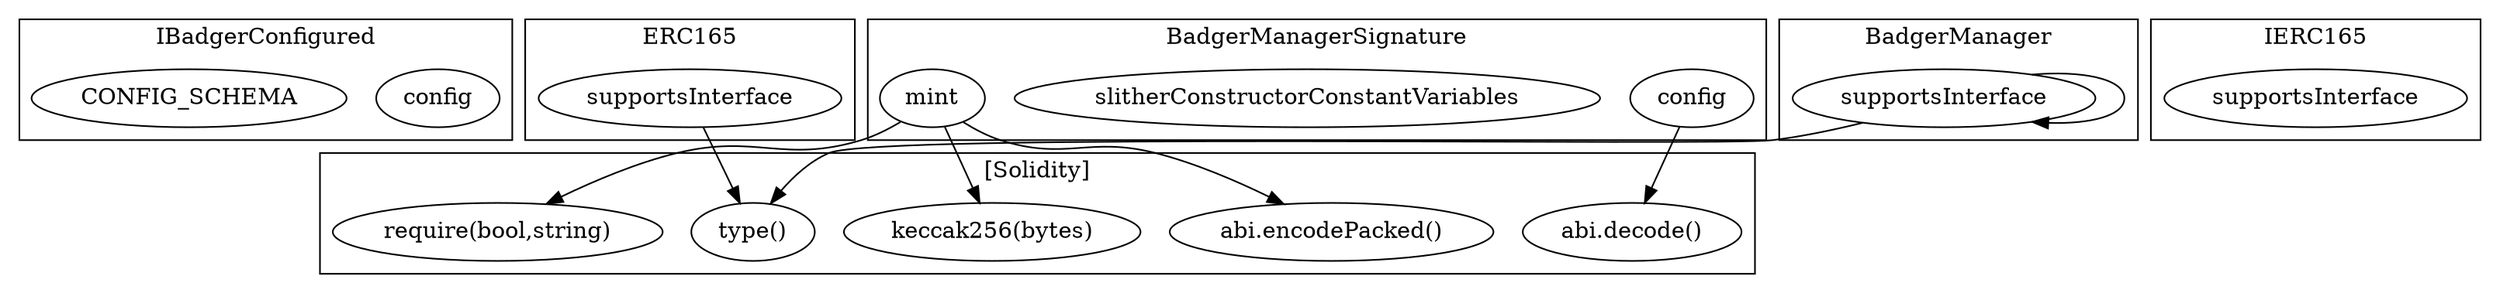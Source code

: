 strict digraph {
subgraph cluster_6468_IBadgerConfigured {
label = "IBadgerConfigured"
"6468_config" [label="config"]
"6468_CONFIG_SCHEMA" [label="CONFIG_SCHEMA"]
}subgraph cluster_3081_ERC165 {
label = "ERC165"
"3081_supportsInterface" [label="supportsInterface"]
}subgraph cluster_7091_BadgerManagerSignature {
label = "BadgerManagerSignature"
"7091_config" [label="config"]
"7091_slitherConstructorConstantVariables" [label="slitherConstructorConstantVariables"]
"7091_mint" [label="mint"]
}subgraph cluster_3093_IERC165 {
label = "IERC165"
"3093_supportsInterface" [label="supportsInterface"]
}subgraph cluster_6840_BadgerManager {
label = "BadgerManager"
"6840_supportsInterface" [label="supportsInterface"]
"6840_supportsInterface" -> "6840_supportsInterface"
}subgraph cluster_solidity {
label = "[Solidity]"
"require(bool,string)" 
"abi.decode()" 
"type()" 
"abi.encodePacked()" 
"keccak256(bytes)" 
"7091_config" -> "abi.decode()"
"6840_supportsInterface" -> "type()"
"7091_mint" -> "require(bool,string)"
"3081_supportsInterface" -> "type()"
"7091_mint" -> "abi.encodePacked()"
"7091_mint" -> "keccak256(bytes)"
}
}